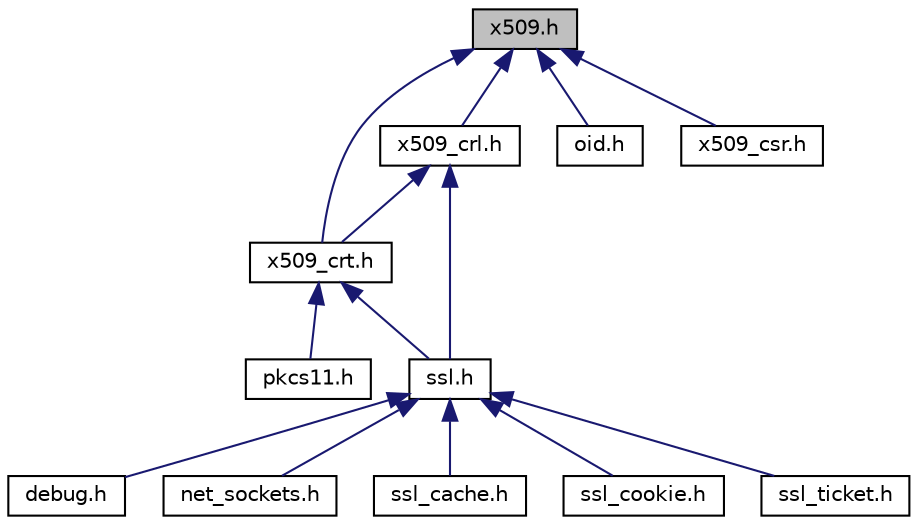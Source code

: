 digraph "x509.h"
{
  bgcolor="transparent";
  edge [fontname="Helvetica",fontsize="10",labelfontname="Helvetica",labelfontsize="10"];
  node [fontname="Helvetica",fontsize="10",shape=record];
  Node20 [label="x509.h",height=0.2,width=0.4,color="black", fillcolor="grey75", style="filled", fontcolor="black"];
  Node20 -> Node21 [dir="back",color="midnightblue",fontsize="10",style="solid",fontname="Helvetica"];
  Node21 [label="x509_crt.h",height=0.2,width=0.4,color="black",URL="$x509__crt_8h.html",tooltip="X.509 certificate parsing and writing. "];
  Node21 -> Node22 [dir="back",color="midnightblue",fontsize="10",style="solid",fontname="Helvetica"];
  Node22 [label="ssl.h",height=0.2,width=0.4,color="black",URL="$ssl_8h.html",tooltip="SSL/TLS functions. "];
  Node22 -> Node23 [dir="back",color="midnightblue",fontsize="10",style="solid",fontname="Helvetica"];
  Node23 [label="debug.h",height=0.2,width=0.4,color="black",URL="$debug_8h.html",tooltip="Functions for controlling and providing debug output from the library. "];
  Node22 -> Node24 [dir="back",color="midnightblue",fontsize="10",style="solid",fontname="Helvetica"];
  Node24 [label="net_sockets.h",height=0.2,width=0.4,color="black",URL="$net__sockets_8h.html",tooltip="Network sockets abstraction layer to integrate Mbed TLS into a BSD-style sockets API. "];
  Node22 -> Node25 [dir="back",color="midnightblue",fontsize="10",style="solid",fontname="Helvetica"];
  Node25 [label="ssl_cache.h",height=0.2,width=0.4,color="black",URL="$ssl__cache_8h.html",tooltip="SSL session cache implementation. "];
  Node22 -> Node26 [dir="back",color="midnightblue",fontsize="10",style="solid",fontname="Helvetica"];
  Node26 [label="ssl_cookie.h",height=0.2,width=0.4,color="black",URL="$ssl__cookie_8h.html",tooltip="DTLS cookie callbacks implementation. "];
  Node22 -> Node27 [dir="back",color="midnightblue",fontsize="10",style="solid",fontname="Helvetica"];
  Node27 [label="ssl_ticket.h",height=0.2,width=0.4,color="black",URL="$ssl__ticket_8h.html",tooltip="TLS server ticket callbacks implementation. "];
  Node21 -> Node28 [dir="back",color="midnightblue",fontsize="10",style="solid",fontname="Helvetica"];
  Node28 [label="pkcs11.h",height=0.2,width=0.4,color="black",URL="$pkcs11_8h.html",tooltip="Wrapper for PKCS#11 library libpkcs11-helper. "];
  Node20 -> Node29 [dir="back",color="midnightblue",fontsize="10",style="solid",fontname="Helvetica"];
  Node29 [label="x509_crl.h",height=0.2,width=0.4,color="black",URL="$x509__crl_8h.html",tooltip="X.509 certificate revocation list parsing. "];
  Node29 -> Node21 [dir="back",color="midnightblue",fontsize="10",style="solid",fontname="Helvetica"];
  Node29 -> Node22 [dir="back",color="midnightblue",fontsize="10",style="solid",fontname="Helvetica"];
  Node20 -> Node30 [dir="back",color="midnightblue",fontsize="10",style="solid",fontname="Helvetica"];
  Node30 [label="oid.h",height=0.2,width=0.4,color="black",URL="$oid_8h.html",tooltip="Object Identifier (OID) database. "];
  Node20 -> Node31 [dir="back",color="midnightblue",fontsize="10",style="solid",fontname="Helvetica"];
  Node31 [label="x509_csr.h",height=0.2,width=0.4,color="black",URL="$x509__csr_8h.html",tooltip="X.509 certificate signing request parsing and writing. "];
}
